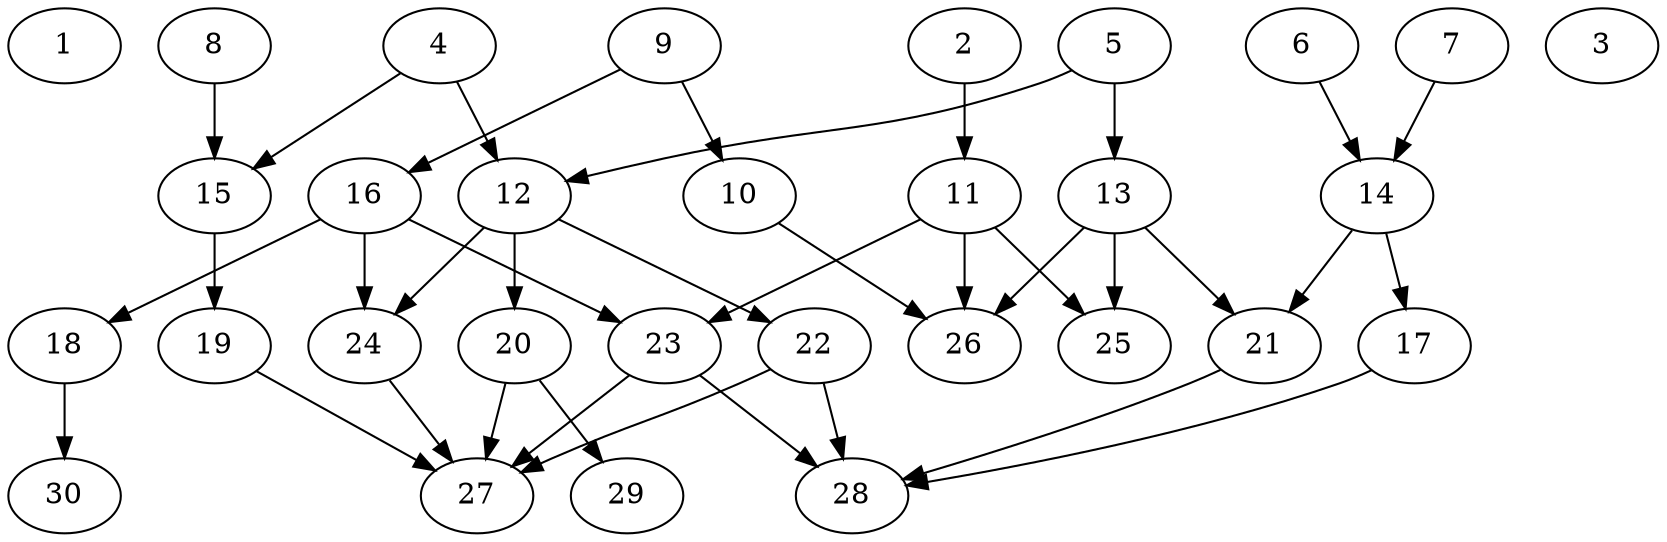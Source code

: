 // DAG automatically generated by daggen at Thu Oct  3 14:04:18 2019
// ./daggen --dot -n 30 --ccr 0.4 --fat 0.7 --regular 0.5 --density 0.5 --mindata 5242880 --maxdata 52428800 
digraph G {
  1 [size="101084160", alpha="0.11", expect_size="40433664"] 
  2 [size="64330240", alpha="0.17", expect_size="25732096"] 
  2 -> 11 [size ="25732096"]
  3 [size="57505280", alpha="0.07", expect_size="23002112"] 
  4 [size="35105280", alpha="0.06", expect_size="14042112"] 
  4 -> 12 [size ="14042112"]
  4 -> 15 [size ="14042112"]
  5 [size="111214080", alpha="0.05", expect_size="44485632"] 
  5 -> 12 [size ="44485632"]
  5 -> 13 [size ="44485632"]
  6 [size="52848640", alpha="0.14", expect_size="21139456"] 
  6 -> 14 [size ="21139456"]
  7 [size="24512000", alpha="0.07", expect_size="9804800"] 
  7 -> 14 [size ="9804800"]
  8 [size="119464960", alpha="0.17", expect_size="47785984"] 
  8 -> 15 [size ="47785984"]
  9 [size="31016960", alpha="0.15", expect_size="12406784"] 
  9 -> 10 [size ="12406784"]
  9 -> 16 [size ="12406784"]
  10 [size="81256960", alpha="0.06", expect_size="32502784"] 
  10 -> 26 [size ="32502784"]
  11 [size="56522240", alpha="0.16", expect_size="22608896"] 
  11 -> 23 [size ="22608896"]
  11 -> 25 [size ="22608896"]
  11 -> 26 [size ="22608896"]
  12 [size="122644480", alpha="0.03", expect_size="49057792"] 
  12 -> 20 [size ="49057792"]
  12 -> 22 [size ="49057792"]
  12 -> 24 [size ="49057792"]
  13 [size="103703040", alpha="0.16", expect_size="41481216"] 
  13 -> 21 [size ="41481216"]
  13 -> 25 [size ="41481216"]
  13 -> 26 [size ="41481216"]
  14 [size="26708480", alpha="0.09", expect_size="10683392"] 
  14 -> 17 [size ="10683392"]
  14 -> 21 [size ="10683392"]
  15 [size="63928320", alpha="0.12", expect_size="25571328"] 
  15 -> 19 [size ="25571328"]
  16 [size="96294400", alpha="0.05", expect_size="38517760"] 
  16 -> 18 [size ="38517760"]
  16 -> 23 [size ="38517760"]
  16 -> 24 [size ="38517760"]
  17 [size="60042240", alpha="0.02", expect_size="24016896"] 
  17 -> 28 [size ="24016896"]
  18 [size="102182400", alpha="0.10", expect_size="40872960"] 
  18 -> 30 [size ="40872960"]
  19 [size="84961280", alpha="0.12", expect_size="33984512"] 
  19 -> 27 [size ="33984512"]
  20 [size="57530880", alpha="0.20", expect_size="23012352"] 
  20 -> 27 [size ="23012352"]
  20 -> 29 [size ="23012352"]
  21 [size="91000320", alpha="0.03", expect_size="36400128"] 
  21 -> 28 [size ="36400128"]
  22 [size="67294720", alpha="0.15", expect_size="26917888"] 
  22 -> 27 [size ="26917888"]
  22 -> 28 [size ="26917888"]
  23 [size="82045440", alpha="0.14", expect_size="32818176"] 
  23 -> 27 [size ="32818176"]
  23 -> 28 [size ="32818176"]
  24 [size="58329600", alpha="0.17", expect_size="23331840"] 
  24 -> 27 [size ="23331840"]
  25 [size="109570560", alpha="0.16", expect_size="43828224"] 
  26 [size="59581440", alpha="0.03", expect_size="23832576"] 
  27 [size="87613440", alpha="0.11", expect_size="35045376"] 
  28 [size="100684800", alpha="0.17", expect_size="40273920"] 
  29 [size="39342080", alpha="0.06", expect_size="15736832"] 
  30 [size="108853760", alpha="0.07", expect_size="43541504"] 
}
